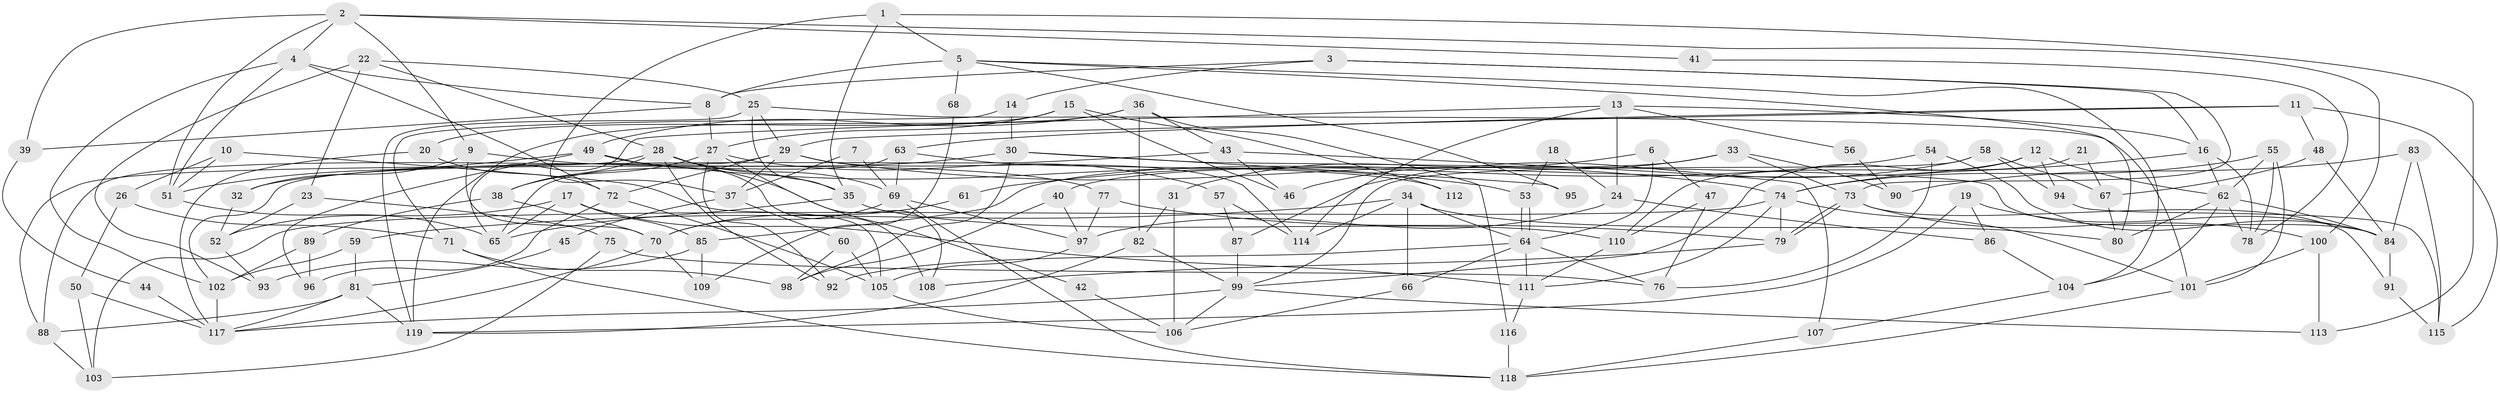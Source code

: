// coarse degree distribution, {5: 0.23376623376623376, 8: 0.09090909090909091, 4: 0.16883116883116883, 3: 0.23376623376623376, 6: 0.06493506493506493, 9: 0.012987012987012988, 7: 0.06493506493506493, 11: 0.025974025974025976, 10: 0.025974025974025976, 2: 0.07792207792207792}
// Generated by graph-tools (version 1.1) at 2025/23/03/03/25 07:23:57]
// undirected, 119 vertices, 238 edges
graph export_dot {
graph [start="1"]
  node [color=gray90,style=filled];
  1;
  2;
  3;
  4;
  5;
  6;
  7;
  8;
  9;
  10;
  11;
  12;
  13;
  14;
  15;
  16;
  17;
  18;
  19;
  20;
  21;
  22;
  23;
  24;
  25;
  26;
  27;
  28;
  29;
  30;
  31;
  32;
  33;
  34;
  35;
  36;
  37;
  38;
  39;
  40;
  41;
  42;
  43;
  44;
  45;
  46;
  47;
  48;
  49;
  50;
  51;
  52;
  53;
  54;
  55;
  56;
  57;
  58;
  59;
  60;
  61;
  62;
  63;
  64;
  65;
  66;
  67;
  68;
  69;
  70;
  71;
  72;
  73;
  74;
  75;
  76;
  77;
  78;
  79;
  80;
  81;
  82;
  83;
  84;
  85;
  86;
  87;
  88;
  89;
  90;
  91;
  92;
  93;
  94;
  95;
  96;
  97;
  98;
  99;
  100;
  101;
  102;
  103;
  104;
  105;
  106;
  107;
  108;
  109;
  110;
  111;
  112;
  113;
  114;
  115;
  116;
  117;
  118;
  119;
  1 -- 35;
  1 -- 5;
  1 -- 37;
  1 -- 113;
  2 -- 51;
  2 -- 100;
  2 -- 4;
  2 -- 9;
  2 -- 39;
  2 -- 41;
  3 -- 73;
  3 -- 16;
  3 -- 8;
  3 -- 14;
  4 -- 72;
  4 -- 8;
  4 -- 51;
  4 -- 102;
  5 -- 104;
  5 -- 8;
  5 -- 68;
  5 -- 80;
  5 -- 95;
  6 -- 64;
  6 -- 31;
  6 -- 47;
  7 -- 69;
  7 -- 37;
  8 -- 27;
  8 -- 39;
  9 -- 77;
  9 -- 32;
  9 -- 70;
  10 -- 105;
  10 -- 51;
  10 -- 26;
  11 -- 63;
  11 -- 29;
  11 -- 48;
  11 -- 115;
  12 -- 62;
  12 -- 99;
  12 -- 85;
  12 -- 94;
  13 -- 24;
  13 -- 114;
  13 -- 16;
  13 -- 56;
  13 -- 65;
  14 -- 71;
  14 -- 30;
  15 -- 20;
  15 -- 27;
  15 -- 46;
  15 -- 112;
  16 -- 62;
  16 -- 74;
  16 -- 78;
  17 -- 65;
  17 -- 111;
  17 -- 52;
  17 -- 85;
  18 -- 53;
  18 -- 24;
  19 -- 84;
  19 -- 119;
  19 -- 86;
  20 -- 117;
  20 -- 72;
  21 -- 110;
  21 -- 67;
  22 -- 93;
  22 -- 25;
  22 -- 23;
  22 -- 28;
  23 -- 52;
  23 -- 75;
  24 -- 97;
  24 -- 86;
  25 -- 119;
  25 -- 35;
  25 -- 29;
  25 -- 101;
  26 -- 50;
  26 -- 71;
  27 -- 108;
  27 -- 38;
  27 -- 57;
  27 -- 92;
  28 -- 92;
  28 -- 35;
  28 -- 38;
  28 -- 42;
  28 -- 69;
  28 -- 88;
  29 -- 74;
  29 -- 37;
  29 -- 72;
  29 -- 88;
  29 -- 114;
  30 -- 98;
  30 -- 32;
  30 -- 84;
  30 -- 95;
  31 -- 106;
  31 -- 82;
  32 -- 52;
  33 -- 73;
  33 -- 46;
  33 -- 40;
  33 -- 90;
  34 -- 80;
  34 -- 59;
  34 -- 64;
  34 -- 66;
  34 -- 114;
  35 -- 110;
  35 -- 65;
  36 -- 116;
  36 -- 82;
  36 -- 43;
  36 -- 49;
  36 -- 119;
  37 -- 45;
  37 -- 60;
  38 -- 70;
  38 -- 89;
  39 -- 44;
  40 -- 98;
  40 -- 97;
  41 -- 78;
  42 -- 106;
  43 -- 102;
  43 -- 46;
  43 -- 107;
  44 -- 117;
  45 -- 81;
  47 -- 76;
  47 -- 110;
  48 -- 67;
  48 -- 84;
  49 -- 51;
  49 -- 53;
  49 -- 96;
  49 -- 108;
  50 -- 117;
  50 -- 103;
  51 -- 65;
  52 -- 93;
  53 -- 64;
  53 -- 64;
  54 -- 76;
  54 -- 84;
  54 -- 61;
  55 -- 78;
  55 -- 74;
  55 -- 62;
  55 -- 101;
  56 -- 90;
  57 -- 114;
  57 -- 87;
  58 -- 94;
  58 -- 99;
  58 -- 67;
  58 -- 87;
  59 -- 81;
  59 -- 102;
  60 -- 105;
  60 -- 98;
  61 -- 70;
  62 -- 84;
  62 -- 78;
  62 -- 80;
  62 -- 104;
  63 -- 65;
  63 -- 69;
  63 -- 112;
  64 -- 66;
  64 -- 76;
  64 -- 92;
  64 -- 111;
  66 -- 106;
  67 -- 80;
  68 -- 109;
  69 -- 70;
  69 -- 97;
  69 -- 118;
  70 -- 109;
  70 -- 117;
  71 -- 118;
  71 -- 98;
  72 -- 105;
  72 -- 96;
  73 -- 79;
  73 -- 79;
  73 -- 100;
  73 -- 91;
  74 -- 101;
  74 -- 79;
  74 -- 103;
  74 -- 111;
  75 -- 103;
  75 -- 76;
  77 -- 79;
  77 -- 97;
  79 -- 108;
  81 -- 117;
  81 -- 88;
  81 -- 119;
  82 -- 99;
  82 -- 119;
  83 -- 84;
  83 -- 115;
  83 -- 90;
  84 -- 91;
  85 -- 93;
  85 -- 109;
  86 -- 104;
  87 -- 99;
  88 -- 103;
  89 -- 96;
  89 -- 102;
  91 -- 115;
  94 -- 115;
  97 -- 105;
  99 -- 117;
  99 -- 106;
  99 -- 113;
  100 -- 113;
  100 -- 101;
  101 -- 118;
  102 -- 117;
  104 -- 107;
  105 -- 106;
  107 -- 118;
  110 -- 111;
  111 -- 116;
  116 -- 118;
}
